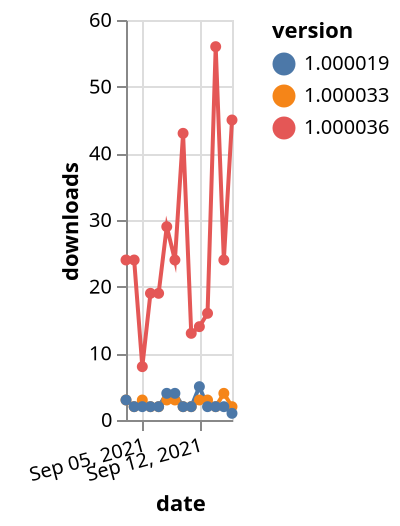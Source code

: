 {"$schema": "https://vega.github.io/schema/vega-lite/v5.json", "description": "A simple bar chart with embedded data.", "data": {"values": [{"date": "2021-09-03", "total": 12038, "delta": 3, "version": "1.000033"}, {"date": "2021-09-04", "total": 12040, "delta": 2, "version": "1.000033"}, {"date": "2021-09-05", "total": 12043, "delta": 3, "version": "1.000033"}, {"date": "2021-09-06", "total": 12045, "delta": 2, "version": "1.000033"}, {"date": "2021-09-07", "total": 12047, "delta": 2, "version": "1.000033"}, {"date": "2021-09-08", "total": 12050, "delta": 3, "version": "1.000033"}, {"date": "2021-09-09", "total": 12053, "delta": 3, "version": "1.000033"}, {"date": "2021-09-10", "total": 12055, "delta": 2, "version": "1.000033"}, {"date": "2021-09-11", "total": 12057, "delta": 2, "version": "1.000033"}, {"date": "2021-09-12", "total": 12060, "delta": 3, "version": "1.000033"}, {"date": "2021-09-13", "total": 12063, "delta": 3, "version": "1.000033"}, {"date": "2021-09-14", "total": 12065, "delta": 2, "version": "1.000033"}, {"date": "2021-09-15", "total": 12069, "delta": 4, "version": "1.000033"}, {"date": "2021-09-16", "total": 12071, "delta": 2, "version": "1.000033"}, {"date": "2021-09-03", "total": 3988, "delta": 3, "version": "1.000019"}, {"date": "2021-09-04", "total": 3990, "delta": 2, "version": "1.000019"}, {"date": "2021-09-05", "total": 3992, "delta": 2, "version": "1.000019"}, {"date": "2021-09-06", "total": 3994, "delta": 2, "version": "1.000019"}, {"date": "2021-09-07", "total": 3996, "delta": 2, "version": "1.000019"}, {"date": "2021-09-08", "total": 4000, "delta": 4, "version": "1.000019"}, {"date": "2021-09-09", "total": 4004, "delta": 4, "version": "1.000019"}, {"date": "2021-09-10", "total": 4006, "delta": 2, "version": "1.000019"}, {"date": "2021-09-11", "total": 4008, "delta": 2, "version": "1.000019"}, {"date": "2021-09-12", "total": 4013, "delta": 5, "version": "1.000019"}, {"date": "2021-09-13", "total": 4015, "delta": 2, "version": "1.000019"}, {"date": "2021-09-14", "total": 4017, "delta": 2, "version": "1.000019"}, {"date": "2021-09-15", "total": 4019, "delta": 2, "version": "1.000019"}, {"date": "2021-09-16", "total": 4020, "delta": 1, "version": "1.000019"}, {"date": "2021-09-03", "total": 42337, "delta": 24, "version": "1.000036"}, {"date": "2021-09-04", "total": 42361, "delta": 24, "version": "1.000036"}, {"date": "2021-09-05", "total": 42369, "delta": 8, "version": "1.000036"}, {"date": "2021-09-06", "total": 42388, "delta": 19, "version": "1.000036"}, {"date": "2021-09-07", "total": 42407, "delta": 19, "version": "1.000036"}, {"date": "2021-09-08", "total": 42436, "delta": 29, "version": "1.000036"}, {"date": "2021-09-09", "total": 42460, "delta": 24, "version": "1.000036"}, {"date": "2021-09-10", "total": 42503, "delta": 43, "version": "1.000036"}, {"date": "2021-09-11", "total": 42516, "delta": 13, "version": "1.000036"}, {"date": "2021-09-12", "total": 42530, "delta": 14, "version": "1.000036"}, {"date": "2021-09-13", "total": 42546, "delta": 16, "version": "1.000036"}, {"date": "2021-09-14", "total": 42602, "delta": 56, "version": "1.000036"}, {"date": "2021-09-15", "total": 42626, "delta": 24, "version": "1.000036"}, {"date": "2021-09-16", "total": 42671, "delta": 45, "version": "1.000036"}]}, "width": "container", "mark": {"type": "line", "point": {"filled": true}}, "encoding": {"x": {"field": "date", "type": "temporal", "timeUnit": "yearmonthdate", "title": "date", "axis": {"labelAngle": -15}}, "y": {"field": "delta", "type": "quantitative", "title": "downloads"}, "color": {"field": "version", "type": "nominal"}, "tooltip": {"field": "delta"}}}